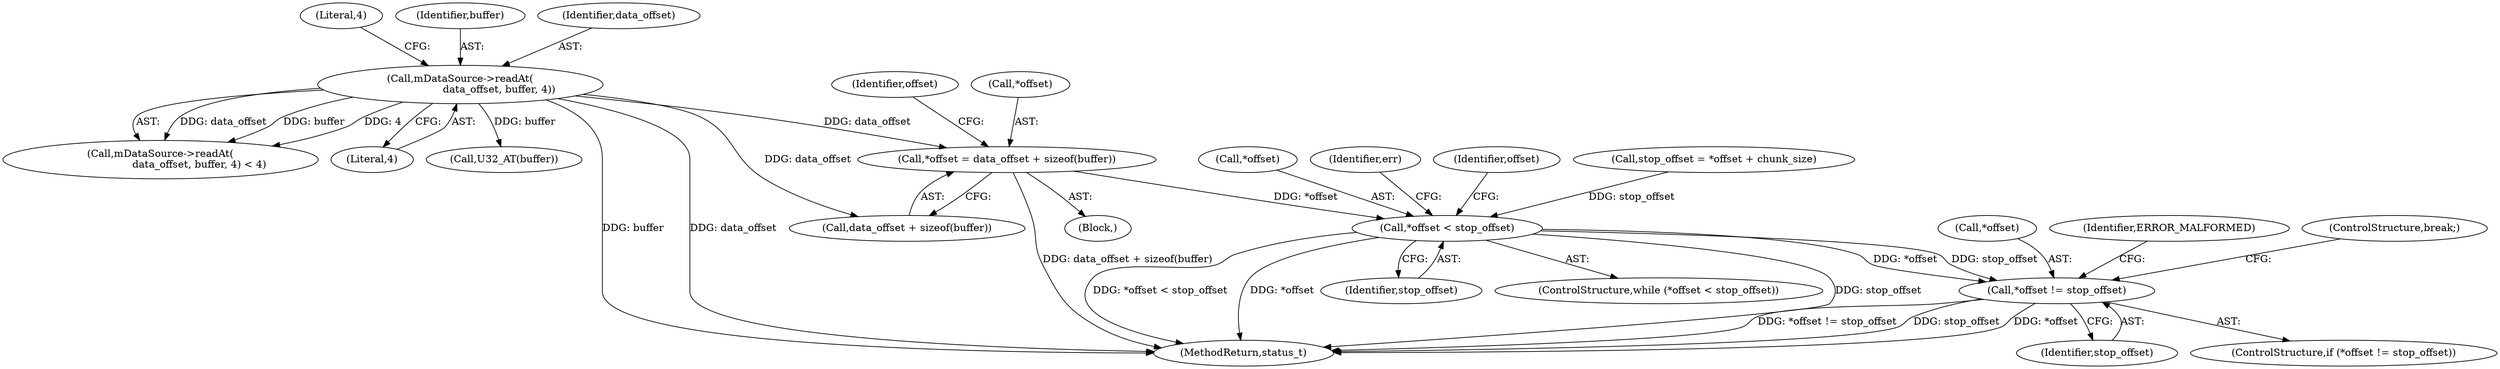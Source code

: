 digraph "0_Android_463a6f807e187828442949d1924e143cf07778c6@API" {
"1002273" [label="(Call,*offset = data_offset + sizeof(buffer))"];
"1002242" [label="(Call,mDataSource->readAt(\n                        data_offset, buffer, 4))"];
"1002281" [label="(Call,*offset < stop_offset)"];
"1002302" [label="(Call,*offset != stop_offset)"];
"1002283" [label="(Identifier,offset)"];
"1002282" [label="(Call,*offset)"];
"1002288" [label="(Identifier,err)"];
"1002276" [label="(Call,data_offset + sizeof(buffer))"];
"1002284" [label="(Identifier,stop_offset)"];
"1002273" [label="(Call,*offset = data_offset + sizeof(buffer))"];
"1002241" [label="(Call,mDataSource->readAt(\n                        data_offset, buffer, 4) < 4)"];
"1002302" [label="(Call,*offset != stop_offset)"];
"1002245" [label="(Literal,4)"];
"1002304" [label="(Identifier,offset)"];
"1002303" [label="(Call,*offset)"];
"1002246" [label="(Literal,4)"];
"1002308" [label="(Identifier,ERROR_MALFORMED)"];
"1002305" [label="(Identifier,stop_offset)"];
"1002309" [label="(ControlStructure,break;)"];
"1002224" [label="(Block,)"];
"1002244" [label="(Identifier,buffer)"];
"1002301" [label="(ControlStructure,if (*offset != stop_offset))"];
"1002243" [label="(Identifier,data_offset)"];
"1002274" [label="(Call,*offset)"];
"1002242" [label="(Call,mDataSource->readAt(\n                        data_offset, buffer, 4))"];
"1002256" [label="(Call,U32_AT(buffer))"];
"1002281" [label="(Call,*offset < stop_offset)"];
"1002280" [label="(ControlStructure,while (*offset < stop_offset))"];
"1002918" [label="(MethodReturn,status_t)"];
"1002267" [label="(Call,stop_offset = *offset + chunk_size)"];
"1002273" -> "1002224"  [label="AST: "];
"1002273" -> "1002276"  [label="CFG: "];
"1002274" -> "1002273"  [label="AST: "];
"1002276" -> "1002273"  [label="AST: "];
"1002283" -> "1002273"  [label="CFG: "];
"1002273" -> "1002918"  [label="DDG: data_offset + sizeof(buffer)"];
"1002242" -> "1002273"  [label="DDG: data_offset"];
"1002273" -> "1002281"  [label="DDG: *offset"];
"1002242" -> "1002241"  [label="AST: "];
"1002242" -> "1002245"  [label="CFG: "];
"1002243" -> "1002242"  [label="AST: "];
"1002244" -> "1002242"  [label="AST: "];
"1002245" -> "1002242"  [label="AST: "];
"1002246" -> "1002242"  [label="CFG: "];
"1002242" -> "1002918"  [label="DDG: buffer"];
"1002242" -> "1002918"  [label="DDG: data_offset"];
"1002242" -> "1002241"  [label="DDG: data_offset"];
"1002242" -> "1002241"  [label="DDG: buffer"];
"1002242" -> "1002241"  [label="DDG: 4"];
"1002242" -> "1002256"  [label="DDG: buffer"];
"1002242" -> "1002276"  [label="DDG: data_offset"];
"1002281" -> "1002280"  [label="AST: "];
"1002281" -> "1002284"  [label="CFG: "];
"1002282" -> "1002281"  [label="AST: "];
"1002284" -> "1002281"  [label="AST: "];
"1002288" -> "1002281"  [label="CFG: "];
"1002304" -> "1002281"  [label="CFG: "];
"1002281" -> "1002918"  [label="DDG: stop_offset"];
"1002281" -> "1002918"  [label="DDG: *offset < stop_offset"];
"1002281" -> "1002918"  [label="DDG: *offset"];
"1002267" -> "1002281"  [label="DDG: stop_offset"];
"1002281" -> "1002302"  [label="DDG: *offset"];
"1002281" -> "1002302"  [label="DDG: stop_offset"];
"1002302" -> "1002301"  [label="AST: "];
"1002302" -> "1002305"  [label="CFG: "];
"1002303" -> "1002302"  [label="AST: "];
"1002305" -> "1002302"  [label="AST: "];
"1002308" -> "1002302"  [label="CFG: "];
"1002309" -> "1002302"  [label="CFG: "];
"1002302" -> "1002918"  [label="DDG: *offset != stop_offset"];
"1002302" -> "1002918"  [label="DDG: stop_offset"];
"1002302" -> "1002918"  [label="DDG: *offset"];
}

